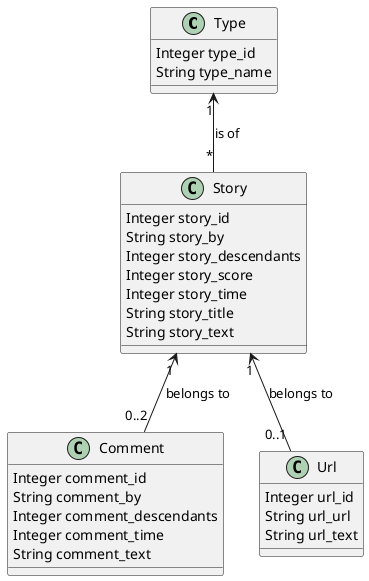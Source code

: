@startuml
class Type {
    Integer type_id
    String type_name
}
class Story {
    Integer story_id
    String story_by
    Integer story_descendants
    Integer story_score
    Integer story_time
    String story_title
    String story_text
}

class Comment {
    Integer comment_id
    String comment_by
    Integer comment_descendants
    Integer comment_time
    String comment_text
}
class Url {
    Integer url_id
    String url_url
    String url_text
}

Type "1" <-- "*" Story : is of
Story "1" <-- "0..2" Comment : belongs to
Story "1" <-- "0..1" Url : belongs to

@enduml
